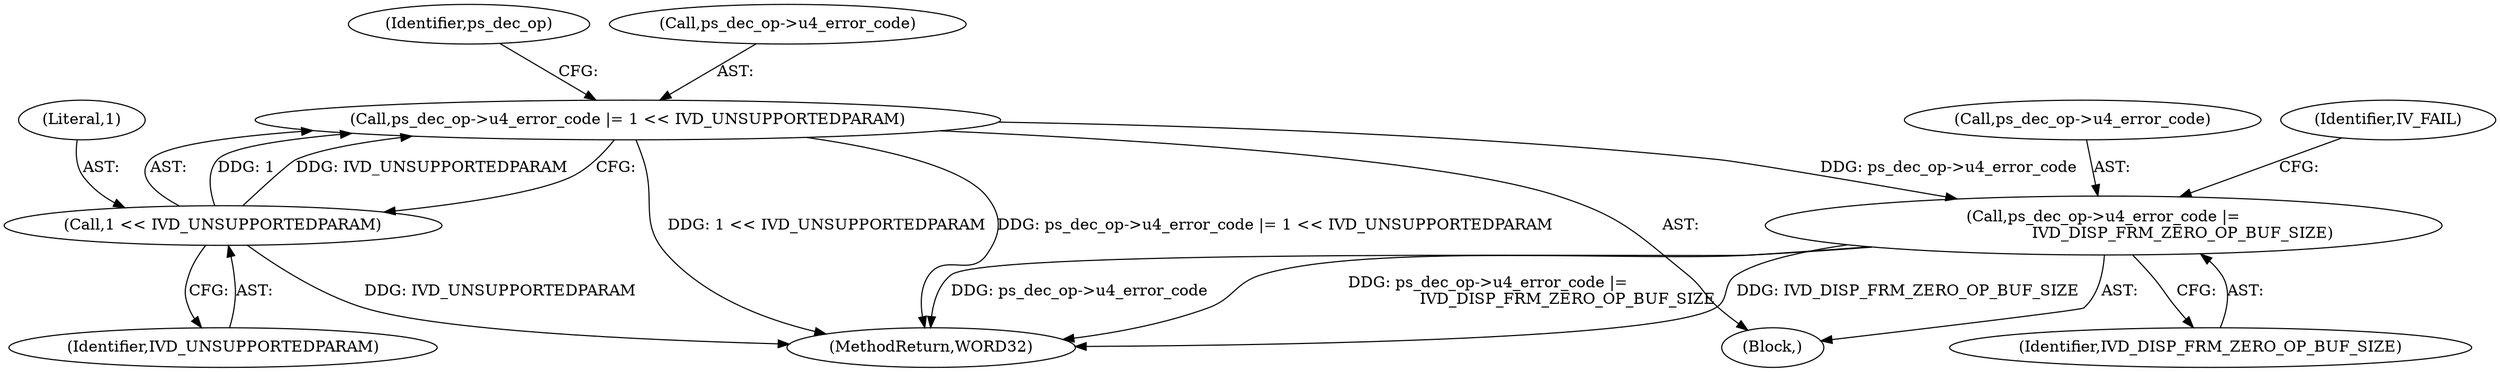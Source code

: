 digraph "0_Android_494561291a503840f385fbcd11d9bc5f4dc502b8@pointer" {
"1000453" [label="(Call,ps_dec_op->u4_error_code |= 1 << IVD_UNSUPPORTEDPARAM)"];
"1000457" [label="(Call,1 << IVD_UNSUPPORTEDPARAM)"];
"1000460" [label="(Call,ps_dec_op->u4_error_code |=\n                                IVD_DISP_FRM_ZERO_OP_BUF_SIZE)"];
"1002185" [label="(MethodReturn,WORD32)"];
"1000458" [label="(Literal,1)"];
"1000452" [label="(Block,)"];
"1000464" [label="(Identifier,IVD_DISP_FRM_ZERO_OP_BUF_SIZE)"];
"1000466" [label="(Identifier,IV_FAIL)"];
"1000462" [label="(Identifier,ps_dec_op)"];
"1000461" [label="(Call,ps_dec_op->u4_error_code)"];
"1000453" [label="(Call,ps_dec_op->u4_error_code |= 1 << IVD_UNSUPPORTEDPARAM)"];
"1000454" [label="(Call,ps_dec_op->u4_error_code)"];
"1000459" [label="(Identifier,IVD_UNSUPPORTEDPARAM)"];
"1000460" [label="(Call,ps_dec_op->u4_error_code |=\n                                IVD_DISP_FRM_ZERO_OP_BUF_SIZE)"];
"1000457" [label="(Call,1 << IVD_UNSUPPORTEDPARAM)"];
"1000453" -> "1000452"  [label="AST: "];
"1000453" -> "1000457"  [label="CFG: "];
"1000454" -> "1000453"  [label="AST: "];
"1000457" -> "1000453"  [label="AST: "];
"1000462" -> "1000453"  [label="CFG: "];
"1000453" -> "1002185"  [label="DDG: 1 << IVD_UNSUPPORTEDPARAM"];
"1000453" -> "1002185"  [label="DDG: ps_dec_op->u4_error_code |= 1 << IVD_UNSUPPORTEDPARAM"];
"1000457" -> "1000453"  [label="DDG: 1"];
"1000457" -> "1000453"  [label="DDG: IVD_UNSUPPORTEDPARAM"];
"1000453" -> "1000460"  [label="DDG: ps_dec_op->u4_error_code"];
"1000457" -> "1000459"  [label="CFG: "];
"1000458" -> "1000457"  [label="AST: "];
"1000459" -> "1000457"  [label="AST: "];
"1000457" -> "1002185"  [label="DDG: IVD_UNSUPPORTEDPARAM"];
"1000460" -> "1000452"  [label="AST: "];
"1000460" -> "1000464"  [label="CFG: "];
"1000461" -> "1000460"  [label="AST: "];
"1000464" -> "1000460"  [label="AST: "];
"1000466" -> "1000460"  [label="CFG: "];
"1000460" -> "1002185"  [label="DDG: ps_dec_op->u4_error_code"];
"1000460" -> "1002185"  [label="DDG: ps_dec_op->u4_error_code |=\n                                IVD_DISP_FRM_ZERO_OP_BUF_SIZE"];
"1000460" -> "1002185"  [label="DDG: IVD_DISP_FRM_ZERO_OP_BUF_SIZE"];
}

